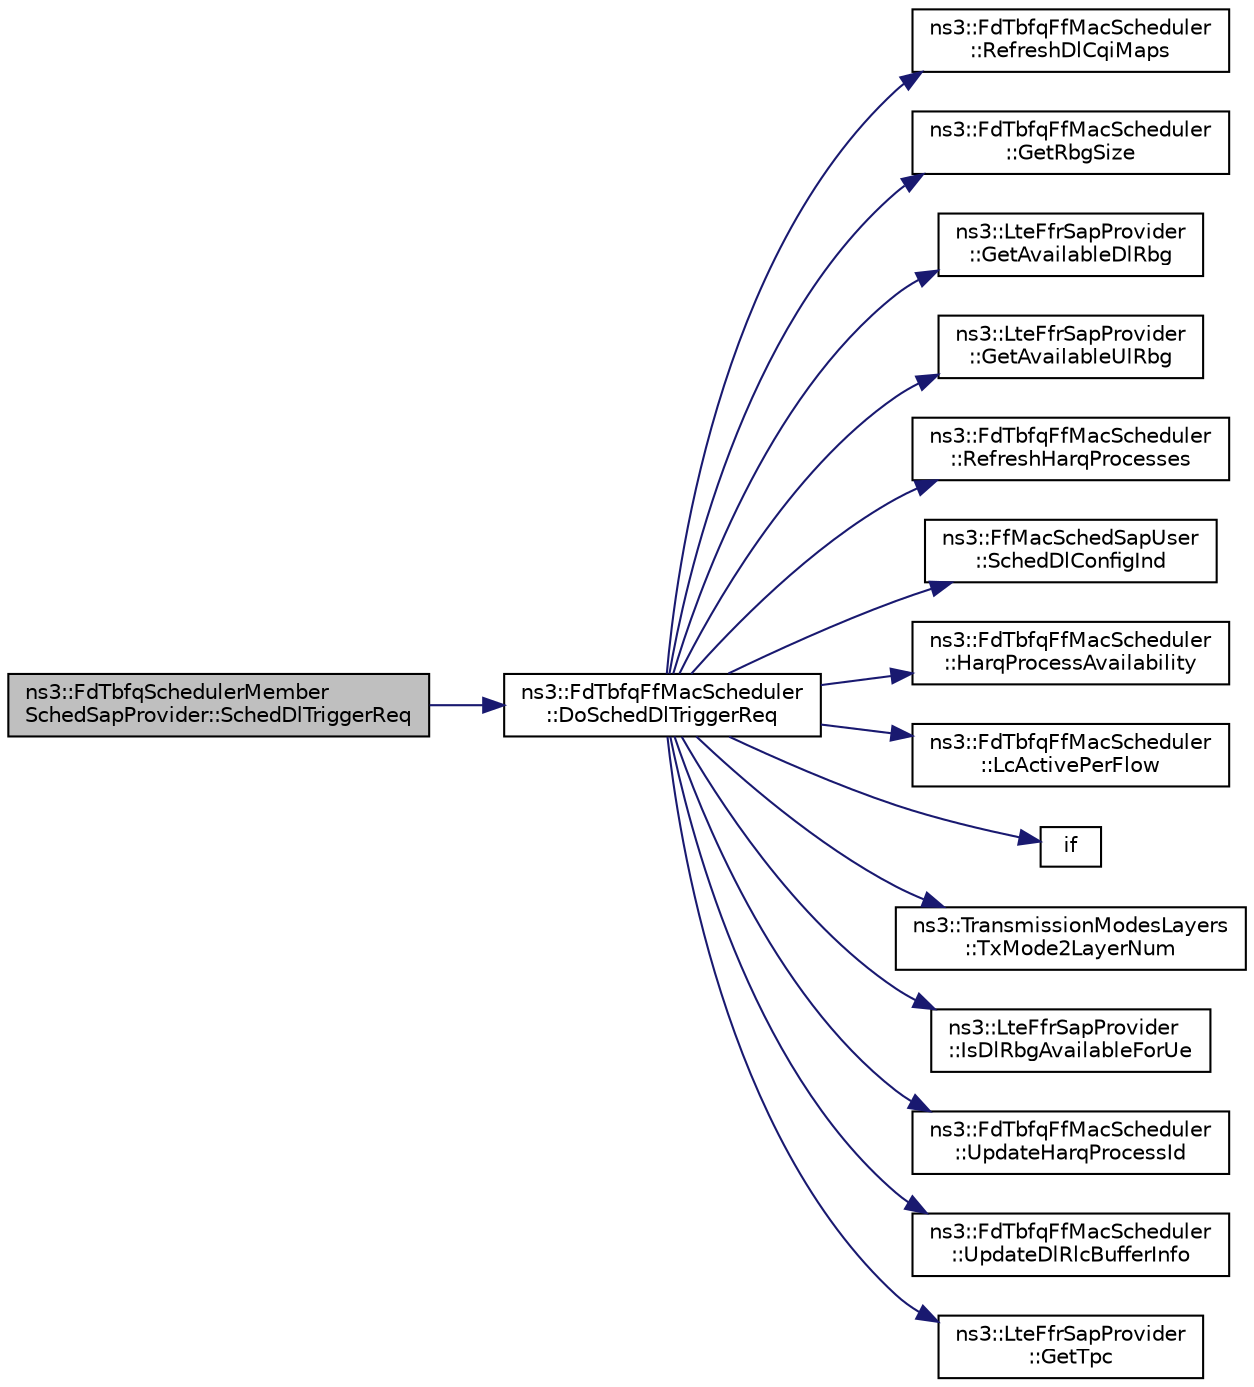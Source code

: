 digraph "ns3::FdTbfqSchedulerMemberSchedSapProvider::SchedDlTriggerReq"
{
  edge [fontname="Helvetica",fontsize="10",labelfontname="Helvetica",labelfontsize="10"];
  node [fontname="Helvetica",fontsize="10",shape=record];
  rankdir="LR";
  Node1 [label="ns3::FdTbfqSchedulerMember\lSchedSapProvider::SchedDlTriggerReq",height=0.2,width=0.4,color="black", fillcolor="grey75", style="filled", fontcolor="black"];
  Node1 -> Node2 [color="midnightblue",fontsize="10",style="solid"];
  Node2 [label="ns3::FdTbfqFfMacScheduler\l::DoSchedDlTriggerReq",height=0.2,width=0.4,color="black", fillcolor="white", style="filled",URL="$d7/db8/classns3_1_1FdTbfqFfMacScheduler.html#aca7deb47b0377b1facea6c6378ba2ec7"];
  Node2 -> Node3 [color="midnightblue",fontsize="10",style="solid"];
  Node3 [label="ns3::FdTbfqFfMacScheduler\l::RefreshDlCqiMaps",height=0.2,width=0.4,color="black", fillcolor="white", style="filled",URL="$d7/db8/classns3_1_1FdTbfqFfMacScheduler.html#a45264dfea612218caa30fa414ea7989c"];
  Node2 -> Node4 [color="midnightblue",fontsize="10",style="solid"];
  Node4 [label="ns3::FdTbfqFfMacScheduler\l::GetRbgSize",height=0.2,width=0.4,color="black", fillcolor="white", style="filled",URL="$d7/db8/classns3_1_1FdTbfqFfMacScheduler.html#aee50f9f1c073802906068329c43811f1"];
  Node2 -> Node5 [color="midnightblue",fontsize="10",style="solid"];
  Node5 [label="ns3::LteFfrSapProvider\l::GetAvailableDlRbg",height=0.2,width=0.4,color="black", fillcolor="white", style="filled",URL="$d7/dab/classns3_1_1LteFfrSapProvider.html#ad60306dae43b74dc25b65f81d6587a24",tooltip="Get vector of available RBG in DL for this Cell. "];
  Node2 -> Node6 [color="midnightblue",fontsize="10",style="solid"];
  Node6 [label="ns3::LteFfrSapProvider\l::GetAvailableUlRbg",height=0.2,width=0.4,color="black", fillcolor="white", style="filled",URL="$d7/dab/classns3_1_1LteFfrSapProvider.html#aafd23b22a27ec83e03d54795c122d175",tooltip="Get vector of available RB in UL for this Cell. "];
  Node2 -> Node7 [color="midnightblue",fontsize="10",style="solid"];
  Node7 [label="ns3::FdTbfqFfMacScheduler\l::RefreshHarqProcesses",height=0.2,width=0.4,color="black", fillcolor="white", style="filled",URL="$d7/db8/classns3_1_1FdTbfqFfMacScheduler.html#a3c8688dfe09de01251cc4d15a4f620c6",tooltip="Refresh HARQ processes according to the timers. "];
  Node2 -> Node8 [color="midnightblue",fontsize="10",style="solid"];
  Node8 [label="ns3::FfMacSchedSapUser\l::SchedDlConfigInd",height=0.2,width=0.4,color="black", fillcolor="white", style="filled",URL="$df/d68/classns3_1_1FfMacSchedSapUser.html#a28f8484af5a32a45ee6c0e51770d83f7"];
  Node2 -> Node9 [color="midnightblue",fontsize="10",style="solid"];
  Node9 [label="ns3::FdTbfqFfMacScheduler\l::HarqProcessAvailability",height=0.2,width=0.4,color="black", fillcolor="white", style="filled",URL="$d7/db8/classns3_1_1FdTbfqFfMacScheduler.html#ad6dba4921f9a502a6c02d1f9095f0a17",tooltip="Return the availability of free process for the RNTI specified. "];
  Node2 -> Node10 [color="midnightblue",fontsize="10",style="solid"];
  Node10 [label="ns3::FdTbfqFfMacScheduler\l::LcActivePerFlow",height=0.2,width=0.4,color="black", fillcolor="white", style="filled",URL="$d7/db8/classns3_1_1FdTbfqFfMacScheduler.html#a606f29c62ab153d6a584da5371070045"];
  Node2 -> Node11 [color="midnightblue",fontsize="10",style="solid"];
  Node11 [label="if",height=0.2,width=0.4,color="black", fillcolor="white", style="filled",URL="$d8/d0e/loss__ITU1238_8m.html#a419d895abe1313c35fa353c93802647e"];
  Node2 -> Node12 [color="midnightblue",fontsize="10",style="solid"];
  Node12 [label="ns3::TransmissionModesLayers\l::TxMode2LayerNum",height=0.2,width=0.4,color="black", fillcolor="white", style="filled",URL="$dd/d16/classns3_1_1TransmissionModesLayers.html#a31f608b7bfaa77440fe4cb85ad035329"];
  Node2 -> Node13 [color="midnightblue",fontsize="10",style="solid"];
  Node13 [label="ns3::LteFfrSapProvider\l::IsDlRbgAvailableForUe",height=0.2,width=0.4,color="black", fillcolor="white", style="filled",URL="$d7/dab/classns3_1_1LteFfrSapProvider.html#a91f4de3c794d2a32fae5bcfafd88b6fa",tooltip="Check if UE can be served on i-th RB in DL. "];
  Node2 -> Node14 [color="midnightblue",fontsize="10",style="solid"];
  Node14 [label="ns3::FdTbfqFfMacScheduler\l::UpdateHarqProcessId",height=0.2,width=0.4,color="black", fillcolor="white", style="filled",URL="$d7/db8/classns3_1_1FdTbfqFfMacScheduler.html#a2e807a88411774f9552f3b394de16b57",tooltip="Update and return a new process Id for the RNTI specified. "];
  Node2 -> Node15 [color="midnightblue",fontsize="10",style="solid"];
  Node15 [label="ns3::FdTbfqFfMacScheduler\l::UpdateDlRlcBufferInfo",height=0.2,width=0.4,color="black", fillcolor="white", style="filled",URL="$d7/db8/classns3_1_1FdTbfqFfMacScheduler.html#a5c2d153f27717df1f7c8627a387c337f"];
  Node2 -> Node16 [color="midnightblue",fontsize="10",style="solid"];
  Node16 [label="ns3::LteFfrSapProvider\l::GetTpc",height=0.2,width=0.4,color="black", fillcolor="white", style="filled",URL="$d7/dab/classns3_1_1LteFfrSapProvider.html#a0021d72c12fdaddd3817ef0eb5a7cd4e",tooltip="GetTpc. "];
}
